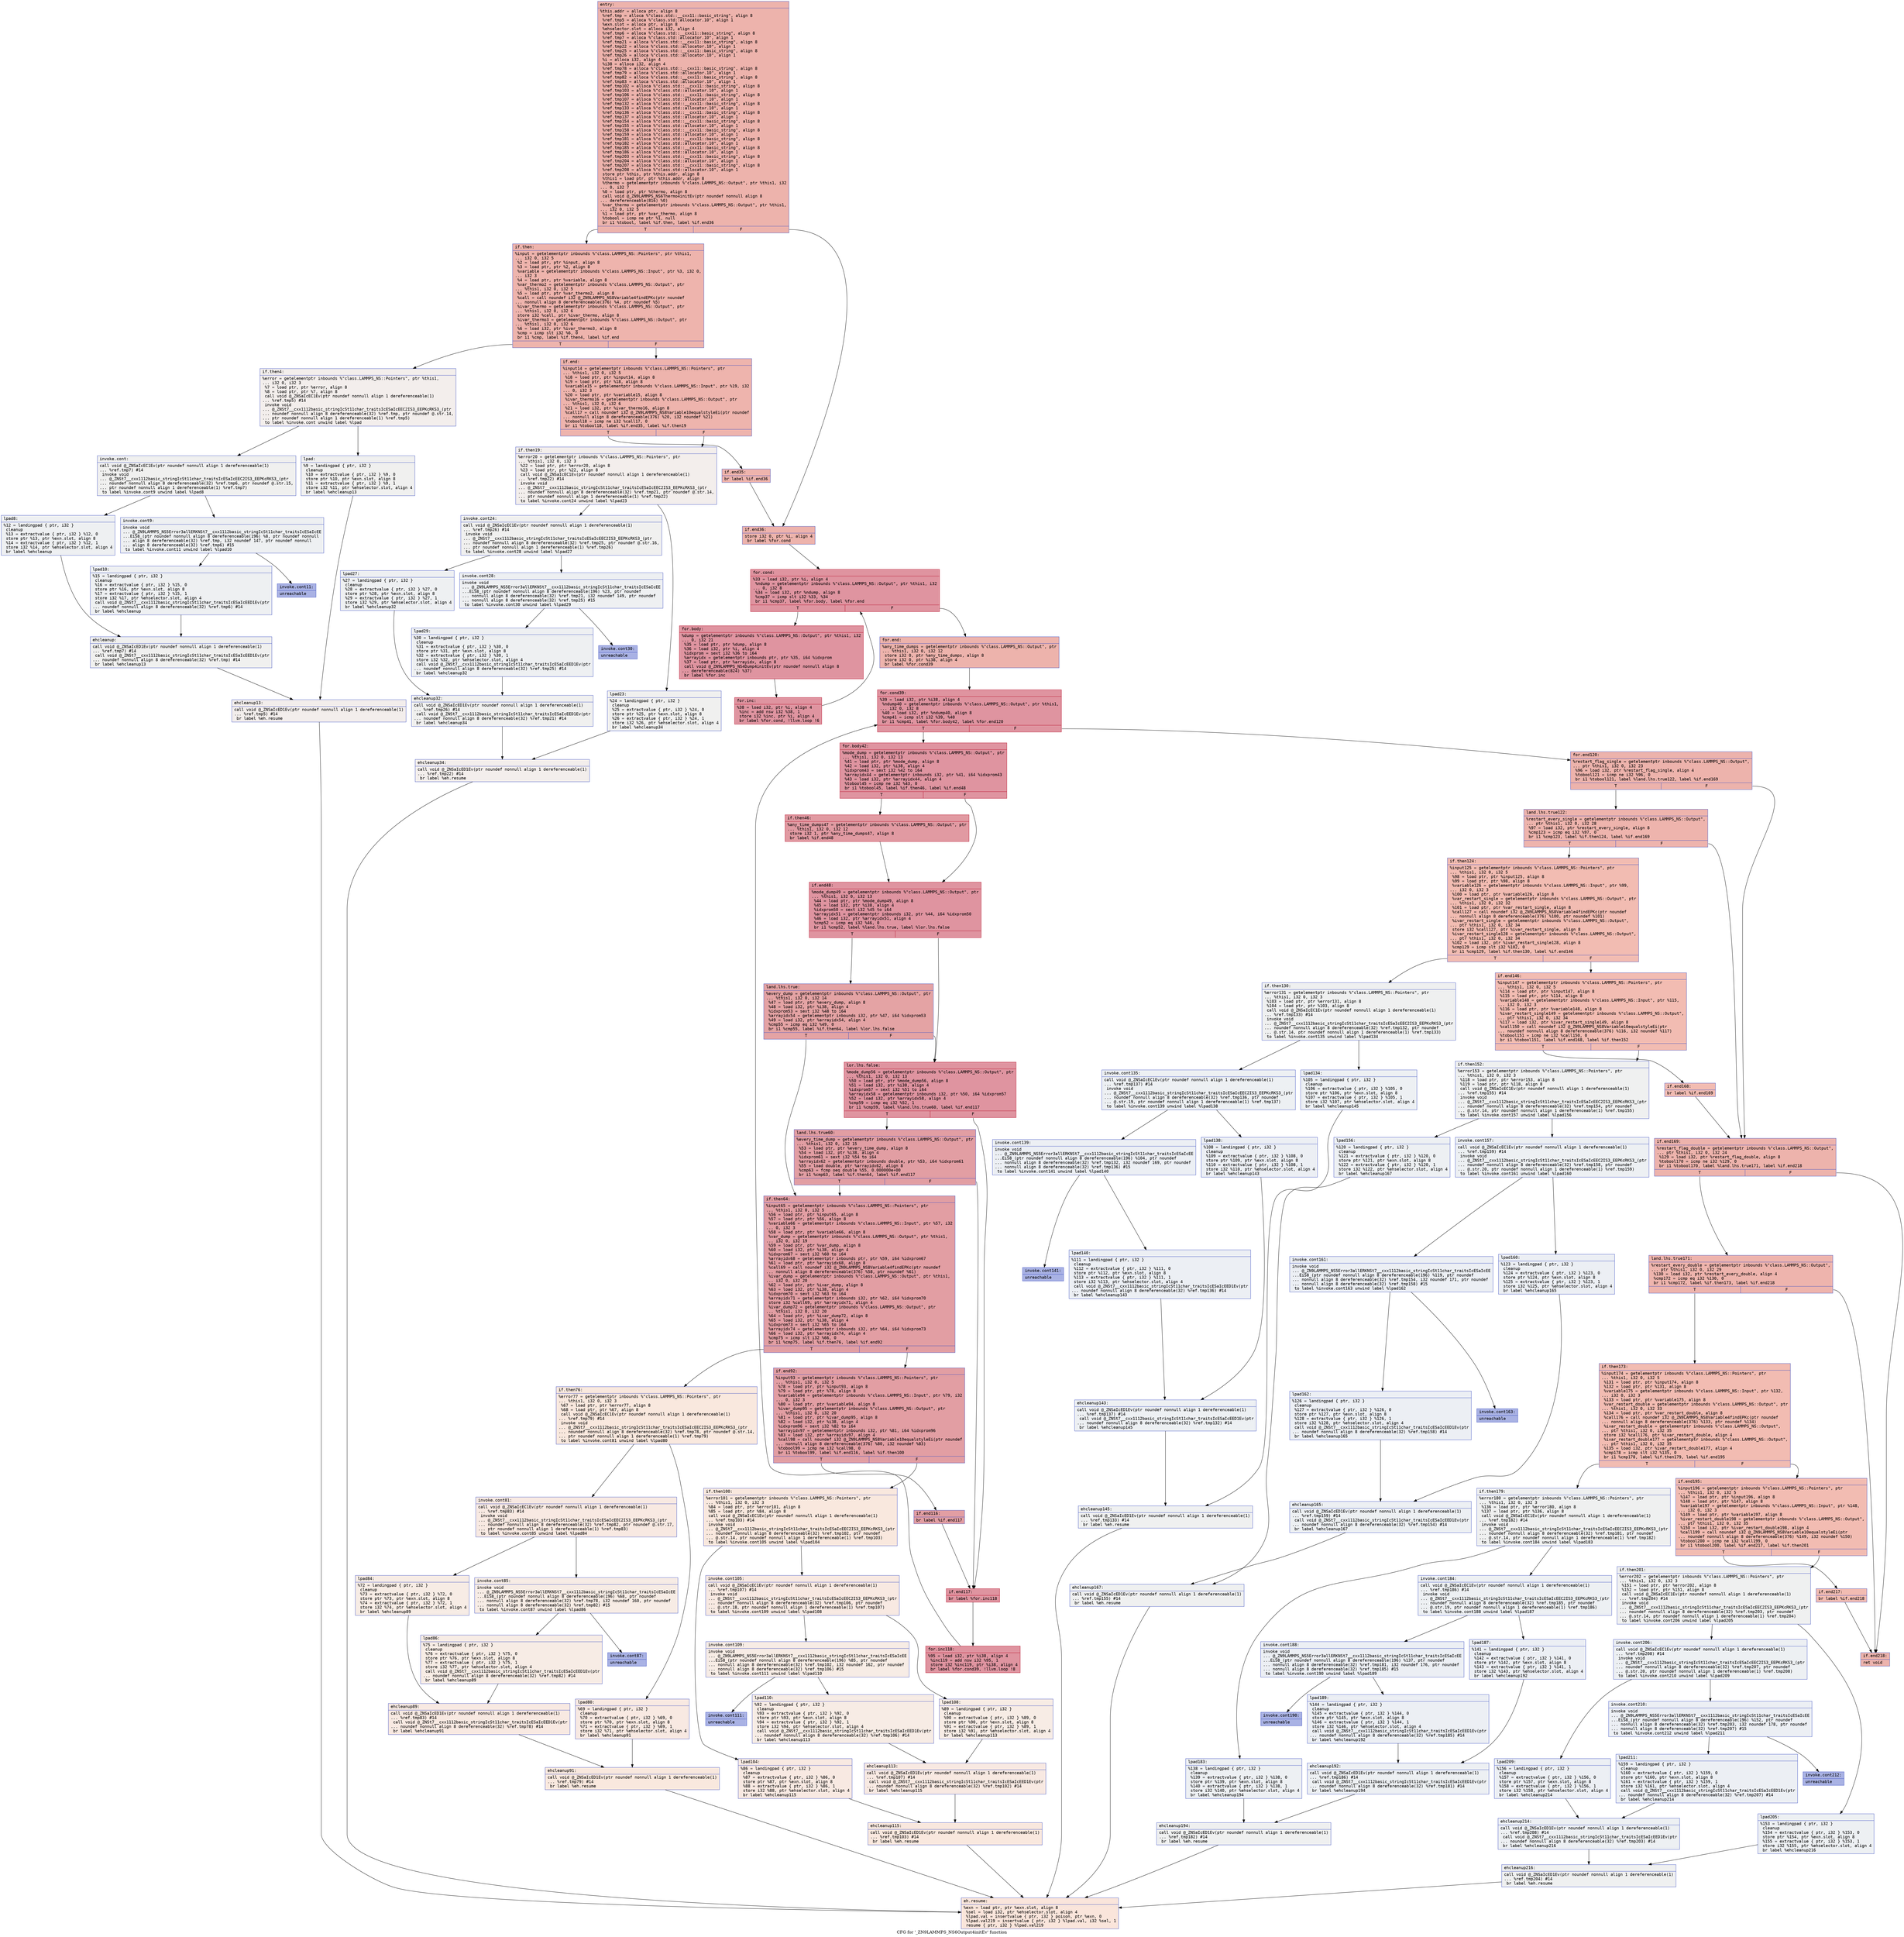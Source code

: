 digraph "CFG for '_ZN9LAMMPS_NS6Output4initEv' function" {
	label="CFG for '_ZN9LAMMPS_NS6Output4initEv' function";

	Node0x559d9a1a0ba0 [shape=record,color="#3d50c3ff", style=filled, fillcolor="#d6524470" fontname="Courier",label="{entry:\l|  %this.addr = alloca ptr, align 8\l  %ref.tmp = alloca %\"class.std::__cxx11::basic_string\", align 8\l  %ref.tmp5 = alloca %\"class.std::allocator.10\", align 1\l  %exn.slot = alloca ptr, align 8\l  %ehselector.slot = alloca i32, align 4\l  %ref.tmp6 = alloca %\"class.std::__cxx11::basic_string\", align 8\l  %ref.tmp7 = alloca %\"class.std::allocator.10\", align 1\l  %ref.tmp21 = alloca %\"class.std::__cxx11::basic_string\", align 8\l  %ref.tmp22 = alloca %\"class.std::allocator.10\", align 1\l  %ref.tmp25 = alloca %\"class.std::__cxx11::basic_string\", align 8\l  %ref.tmp26 = alloca %\"class.std::allocator.10\", align 1\l  %i = alloca i32, align 4\l  %i38 = alloca i32, align 4\l  %ref.tmp78 = alloca %\"class.std::__cxx11::basic_string\", align 8\l  %ref.tmp79 = alloca %\"class.std::allocator.10\", align 1\l  %ref.tmp82 = alloca %\"class.std::__cxx11::basic_string\", align 8\l  %ref.tmp83 = alloca %\"class.std::allocator.10\", align 1\l  %ref.tmp102 = alloca %\"class.std::__cxx11::basic_string\", align 8\l  %ref.tmp103 = alloca %\"class.std::allocator.10\", align 1\l  %ref.tmp106 = alloca %\"class.std::__cxx11::basic_string\", align 8\l  %ref.tmp107 = alloca %\"class.std::allocator.10\", align 1\l  %ref.tmp132 = alloca %\"class.std::__cxx11::basic_string\", align 8\l  %ref.tmp133 = alloca %\"class.std::allocator.10\", align 1\l  %ref.tmp136 = alloca %\"class.std::__cxx11::basic_string\", align 8\l  %ref.tmp137 = alloca %\"class.std::allocator.10\", align 1\l  %ref.tmp154 = alloca %\"class.std::__cxx11::basic_string\", align 8\l  %ref.tmp155 = alloca %\"class.std::allocator.10\", align 1\l  %ref.tmp158 = alloca %\"class.std::__cxx11::basic_string\", align 8\l  %ref.tmp159 = alloca %\"class.std::allocator.10\", align 1\l  %ref.tmp181 = alloca %\"class.std::__cxx11::basic_string\", align 8\l  %ref.tmp182 = alloca %\"class.std::allocator.10\", align 1\l  %ref.tmp185 = alloca %\"class.std::__cxx11::basic_string\", align 8\l  %ref.tmp186 = alloca %\"class.std::allocator.10\", align 1\l  %ref.tmp203 = alloca %\"class.std::__cxx11::basic_string\", align 8\l  %ref.tmp204 = alloca %\"class.std::allocator.10\", align 1\l  %ref.tmp207 = alloca %\"class.std::__cxx11::basic_string\", align 8\l  %ref.tmp208 = alloca %\"class.std::allocator.10\", align 1\l  store ptr %this, ptr %this.addr, align 8\l  %this1 = load ptr, ptr %this.addr, align 8\l  %thermo = getelementptr inbounds %\"class.LAMMPS_NS::Output\", ptr %this1, i32\l... 0, i32 7\l  %0 = load ptr, ptr %thermo, align 8\l  call void @_ZN9LAMMPS_NS6Thermo4initEv(ptr noundef nonnull align 8\l... dereferenceable(816) %0)\l  %var_thermo = getelementptr inbounds %\"class.LAMMPS_NS::Output\", ptr %this1,\l... i32 0, i32 5\l  %1 = load ptr, ptr %var_thermo, align 8\l  %tobool = icmp ne ptr %1, null\l  br i1 %tobool, label %if.then, label %if.end36\l|{<s0>T|<s1>F}}"];
	Node0x559d9a1a0ba0:s0 -> Node0x559d9a17d9d0[tooltip="entry -> if.then\nProbability 62.50%" ];
	Node0x559d9a1a0ba0:s1 -> Node0x559d9a17da40[tooltip="entry -> if.end36\nProbability 37.50%" ];
	Node0x559d9a17d9d0 [shape=record,color="#3d50c3ff", style=filled, fillcolor="#d8564670" fontname="Courier",label="{if.then:\l|  %input = getelementptr inbounds %\"class.LAMMPS_NS::Pointers\", ptr %this1,\l... i32 0, i32 5\l  %2 = load ptr, ptr %input, align 8\l  %3 = load ptr, ptr %2, align 8\l  %variable = getelementptr inbounds %\"class.LAMMPS_NS::Input\", ptr %3, i32 0,\l... i32 3\l  %4 = load ptr, ptr %variable, align 8\l  %var_thermo2 = getelementptr inbounds %\"class.LAMMPS_NS::Output\", ptr\l... %this1, i32 0, i32 5\l  %5 = load ptr, ptr %var_thermo2, align 8\l  %call = call noundef i32 @_ZN9LAMMPS_NS8Variable4findEPKc(ptr noundef\l... nonnull align 8 dereferenceable(376) %4, ptr noundef %5)\l  %ivar_thermo = getelementptr inbounds %\"class.LAMMPS_NS::Output\", ptr\l... %this1, i32 0, i32 6\l  store i32 %call, ptr %ivar_thermo, align 8\l  %ivar_thermo3 = getelementptr inbounds %\"class.LAMMPS_NS::Output\", ptr\l... %this1, i32 0, i32 6\l  %6 = load i32, ptr %ivar_thermo3, align 8\l  %cmp = icmp slt i32 %6, 0\l  br i1 %cmp, label %if.then4, label %if.end\l|{<s0>T|<s1>F}}"];
	Node0x559d9a17d9d0:s0 -> Node0x559d9a1a1ef0[tooltip="if.then -> if.then4\nProbability 0.00%" ];
	Node0x559d9a17d9d0:s1 -> Node0x559d9a17e950[tooltip="if.then -> if.end\nProbability 100.00%" ];
	Node0x559d9a1a1ef0 [shape=record,color="#3d50c3ff", style=filled, fillcolor="#e3d9d370" fontname="Courier",label="{if.then4:\l|  %error = getelementptr inbounds %\"class.LAMMPS_NS::Pointers\", ptr %this1,\l... i32 0, i32 3\l  %7 = load ptr, ptr %error, align 8\l  %8 = load ptr, ptr %7, align 8\l  call void @_ZNSaIcEC1Ev(ptr noundef nonnull align 1 dereferenceable(1)\l... %ref.tmp5) #14\l  invoke void\l... @_ZNSt7__cxx1112basic_stringIcSt11char_traitsIcESaIcEEC2IS3_EEPKcRKS3_(ptr\l... noundef nonnull align 8 dereferenceable(32) %ref.tmp, ptr noundef @.str.14,\l... ptr noundef nonnull align 1 dereferenceable(1) %ref.tmp5)\l          to label %invoke.cont unwind label %lpad\l}"];
	Node0x559d9a1a1ef0 -> Node0x559d9a17ee30[tooltip="if.then4 -> invoke.cont\nProbability 50.00%" ];
	Node0x559d9a1a1ef0 -> Node0x559d9a17eeb0[tooltip="if.then4 -> lpad\nProbability 50.00%" ];
	Node0x559d9a17ee30 [shape=record,color="#3d50c3ff", style=filled, fillcolor="#dedcdb70" fontname="Courier",label="{invoke.cont:\l|  call void @_ZNSaIcEC1Ev(ptr noundef nonnull align 1 dereferenceable(1)\l... %ref.tmp7) #14\l  invoke void\l... @_ZNSt7__cxx1112basic_stringIcSt11char_traitsIcESaIcEEC2IS3_EEPKcRKS3_(ptr\l... noundef nonnull align 8 dereferenceable(32) %ref.tmp6, ptr noundef @.str.15,\l... ptr noundef nonnull align 1 dereferenceable(1) %ref.tmp7)\l          to label %invoke.cont9 unwind label %lpad8\l}"];
	Node0x559d9a17ee30 -> Node0x559d9a17f230[tooltip="invoke.cont -> invoke.cont9\nProbability 50.00%" ];
	Node0x559d9a17ee30 -> Node0x559d9a17f280[tooltip="invoke.cont -> lpad8\nProbability 50.00%" ];
	Node0x559d9a17f230 [shape=record,color="#3d50c3ff", style=filled, fillcolor="#d9dce170" fontname="Courier",label="{invoke.cont9:\l|  invoke void\l... @_ZN9LAMMPS_NS5Error3allERKNSt7__cxx1112basic_stringIcSt11char_traitsIcESaIcEE\l...EiS8_(ptr noundef nonnull align 8 dereferenceable(196) %8, ptr noundef nonnull\l... align 8 dereferenceable(32) %ref.tmp, i32 noundef 147, ptr noundef nonnull\l... align 8 dereferenceable(32) %ref.tmp6) #15\l          to label %invoke.cont11 unwind label %lpad10\l}"];
	Node0x559d9a17f230 -> Node0x559d9a17f1e0[tooltip="invoke.cont9 -> invoke.cont11\nProbability 0.00%" ];
	Node0x559d9a17f230 -> Node0x559d9a17f600[tooltip="invoke.cont9 -> lpad10\nProbability 100.00%" ];
	Node0x559d9a17f1e0 [shape=record,color="#3d50c3ff", style=filled, fillcolor="#3d50c370" fontname="Courier",label="{invoke.cont11:\l|  unreachable\l}"];
	Node0x559d9a17eeb0 [shape=record,color="#3d50c3ff", style=filled, fillcolor="#dedcdb70" fontname="Courier",label="{lpad:\l|  %9 = landingpad \{ ptr, i32 \}\l          cleanup\l  %10 = extractvalue \{ ptr, i32 \} %9, 0\l  store ptr %10, ptr %exn.slot, align 8\l  %11 = extractvalue \{ ptr, i32 \} %9, 1\l  store i32 %11, ptr %ehselector.slot, align 4\l  br label %ehcleanup13\l}"];
	Node0x559d9a17eeb0 -> Node0x559d9a17fca0[tooltip="lpad -> ehcleanup13\nProbability 100.00%" ];
	Node0x559d9a17f280 [shape=record,color="#3d50c3ff", style=filled, fillcolor="#d9dce170" fontname="Courier",label="{lpad8:\l|  %12 = landingpad \{ ptr, i32 \}\l          cleanup\l  %13 = extractvalue \{ ptr, i32 \} %12, 0\l  store ptr %13, ptr %exn.slot, align 8\l  %14 = extractvalue \{ ptr, i32 \} %12, 1\l  store i32 %14, ptr %ehselector.slot, align 4\l  br label %ehcleanup\l}"];
	Node0x559d9a17f280 -> Node0x559d9a17fff0[tooltip="lpad8 -> ehcleanup\nProbability 100.00%" ];
	Node0x559d9a17f600 [shape=record,color="#3d50c3ff", style=filled, fillcolor="#d9dce170" fontname="Courier",label="{lpad10:\l|  %15 = landingpad \{ ptr, i32 \}\l          cleanup\l  %16 = extractvalue \{ ptr, i32 \} %15, 0\l  store ptr %16, ptr %exn.slot, align 8\l  %17 = extractvalue \{ ptr, i32 \} %15, 1\l  store i32 %17, ptr %ehselector.slot, align 4\l  call void @_ZNSt7__cxx1112basic_stringIcSt11char_traitsIcESaIcEED1Ev(ptr\l... noundef nonnull align 8 dereferenceable(32) %ref.tmp6) #14\l  br label %ehcleanup\l}"];
	Node0x559d9a17f600 -> Node0x559d9a17fff0[tooltip="lpad10 -> ehcleanup\nProbability 100.00%" ];
	Node0x559d9a17fff0 [shape=record,color="#3d50c3ff", style=filled, fillcolor="#dedcdb70" fontname="Courier",label="{ehcleanup:\l|  call void @_ZNSaIcED1Ev(ptr noundef nonnull align 1 dereferenceable(1)\l... %ref.tmp7) #14\l  call void @_ZNSt7__cxx1112basic_stringIcSt11char_traitsIcESaIcEED1Ev(ptr\l... noundef nonnull align 8 dereferenceable(32) %ref.tmp) #14\l  br label %ehcleanup13\l}"];
	Node0x559d9a17fff0 -> Node0x559d9a17fca0[tooltip="ehcleanup -> ehcleanup13\nProbability 100.00%" ];
	Node0x559d9a17fca0 [shape=record,color="#3d50c3ff", style=filled, fillcolor="#e3d9d370" fontname="Courier",label="{ehcleanup13:\l|  call void @_ZNSaIcED1Ev(ptr noundef nonnull align 1 dereferenceable(1)\l... %ref.tmp5) #14\l  br label %eh.resume\l}"];
	Node0x559d9a17fca0 -> Node0x559d9a1808a0[tooltip="ehcleanup13 -> eh.resume\nProbability 100.00%" ];
	Node0x559d9a17e950 [shape=record,color="#3d50c3ff", style=filled, fillcolor="#d8564670" fontname="Courier",label="{if.end:\l|  %input14 = getelementptr inbounds %\"class.LAMMPS_NS::Pointers\", ptr\l... %this1, i32 0, i32 5\l  %18 = load ptr, ptr %input14, align 8\l  %19 = load ptr, ptr %18, align 8\l  %variable15 = getelementptr inbounds %\"class.LAMMPS_NS::Input\", ptr %19, i32\l... 0, i32 3\l  %20 = load ptr, ptr %variable15, align 8\l  %ivar_thermo16 = getelementptr inbounds %\"class.LAMMPS_NS::Output\", ptr\l... %this1, i32 0, i32 6\l  %21 = load i32, ptr %ivar_thermo16, align 8\l  %call17 = call noundef i32 @_ZN9LAMMPS_NS8Variable10equalstyleEi(ptr noundef\l... nonnull align 8 dereferenceable(376) %20, i32 noundef %21)\l  %tobool18 = icmp ne i32 %call17, 0\l  br i1 %tobool18, label %if.end35, label %if.then19\l|{<s0>T|<s1>F}}"];
	Node0x559d9a17e950:s0 -> Node0x559d9a1810c0[tooltip="if.end -> if.end35\nProbability 100.00%" ];
	Node0x559d9a17e950:s1 -> Node0x559d9a181140[tooltip="if.end -> if.then19\nProbability 0.00%" ];
	Node0x559d9a181140 [shape=record,color="#3d50c3ff", style=filled, fillcolor="#e3d9d370" fontname="Courier",label="{if.then19:\l|  %error20 = getelementptr inbounds %\"class.LAMMPS_NS::Pointers\", ptr\l... %this1, i32 0, i32 3\l  %22 = load ptr, ptr %error20, align 8\l  %23 = load ptr, ptr %22, align 8\l  call void @_ZNSaIcEC1Ev(ptr noundef nonnull align 1 dereferenceable(1)\l... %ref.tmp22) #14\l  invoke void\l... @_ZNSt7__cxx1112basic_stringIcSt11char_traitsIcESaIcEEC2IS3_EEPKcRKS3_(ptr\l... noundef nonnull align 8 dereferenceable(32) %ref.tmp21, ptr noundef @.str.14,\l... ptr noundef nonnull align 1 dereferenceable(1) %ref.tmp22)\l          to label %invoke.cont24 unwind label %lpad23\l}"];
	Node0x559d9a181140 -> Node0x559d9a1aa9d0[tooltip="if.then19 -> invoke.cont24\nProbability 50.00%" ];
	Node0x559d9a181140 -> Node0x559d9a1aaa50[tooltip="if.then19 -> lpad23\nProbability 50.00%" ];
	Node0x559d9a1aa9d0 [shape=record,color="#3d50c3ff", style=filled, fillcolor="#dedcdb70" fontname="Courier",label="{invoke.cont24:\l|  call void @_ZNSaIcEC1Ev(ptr noundef nonnull align 1 dereferenceable(1)\l... %ref.tmp26) #14\l  invoke void\l... @_ZNSt7__cxx1112basic_stringIcSt11char_traitsIcESaIcEEC2IS3_EEPKcRKS3_(ptr\l... noundef nonnull align 8 dereferenceable(32) %ref.tmp25, ptr noundef @.str.16,\l... ptr noundef nonnull align 1 dereferenceable(1) %ref.tmp26)\l          to label %invoke.cont28 unwind label %lpad27\l}"];
	Node0x559d9a1aa9d0 -> Node0x559d9a1aadd0[tooltip="invoke.cont24 -> invoke.cont28\nProbability 50.00%" ];
	Node0x559d9a1aa9d0 -> Node0x559d9a1aae20[tooltip="invoke.cont24 -> lpad27\nProbability 50.00%" ];
	Node0x559d9a1aadd0 [shape=record,color="#3d50c3ff", style=filled, fillcolor="#d9dce170" fontname="Courier",label="{invoke.cont28:\l|  invoke void\l... @_ZN9LAMMPS_NS5Error3allERKNSt7__cxx1112basic_stringIcSt11char_traitsIcESaIcEE\l...EiS8_(ptr noundef nonnull align 8 dereferenceable(196) %23, ptr noundef\l... nonnull align 8 dereferenceable(32) %ref.tmp21, i32 noundef 149, ptr noundef\l... nonnull align 8 dereferenceable(32) %ref.tmp25) #15\l          to label %invoke.cont30 unwind label %lpad29\l}"];
	Node0x559d9a1aadd0 -> Node0x559d9a1aad80[tooltip="invoke.cont28 -> invoke.cont30\nProbability 0.00%" ];
	Node0x559d9a1aadd0 -> Node0x559d9a1ab140[tooltip="invoke.cont28 -> lpad29\nProbability 100.00%" ];
	Node0x559d9a1aad80 [shape=record,color="#3d50c3ff", style=filled, fillcolor="#3d50c370" fontname="Courier",label="{invoke.cont30:\l|  unreachable\l}"];
	Node0x559d9a1aaa50 [shape=record,color="#3d50c3ff", style=filled, fillcolor="#dedcdb70" fontname="Courier",label="{lpad23:\l|  %24 = landingpad \{ ptr, i32 \}\l          cleanup\l  %25 = extractvalue \{ ptr, i32 \} %24, 0\l  store ptr %25, ptr %exn.slot, align 8\l  %26 = extractvalue \{ ptr, i32 \} %24, 1\l  store i32 %26, ptr %ehselector.slot, align 4\l  br label %ehcleanup34\l}"];
	Node0x559d9a1aaa50 -> Node0x559d9a1ab700[tooltip="lpad23 -> ehcleanup34\nProbability 100.00%" ];
	Node0x559d9a1aae20 [shape=record,color="#3d50c3ff", style=filled, fillcolor="#d9dce170" fontname="Courier",label="{lpad27:\l|  %27 = landingpad \{ ptr, i32 \}\l          cleanup\l  %28 = extractvalue \{ ptr, i32 \} %27, 0\l  store ptr %28, ptr %exn.slot, align 8\l  %29 = extractvalue \{ ptr, i32 \} %27, 1\l  store i32 %29, ptr %ehselector.slot, align 4\l  br label %ehcleanup32\l}"];
	Node0x559d9a1aae20 -> Node0x559d9a1aba50[tooltip="lpad27 -> ehcleanup32\nProbability 100.00%" ];
	Node0x559d9a1ab140 [shape=record,color="#3d50c3ff", style=filled, fillcolor="#d9dce170" fontname="Courier",label="{lpad29:\l|  %30 = landingpad \{ ptr, i32 \}\l          cleanup\l  %31 = extractvalue \{ ptr, i32 \} %30, 0\l  store ptr %31, ptr %exn.slot, align 8\l  %32 = extractvalue \{ ptr, i32 \} %30, 1\l  store i32 %32, ptr %ehselector.slot, align 4\l  call void @_ZNSt7__cxx1112basic_stringIcSt11char_traitsIcESaIcEED1Ev(ptr\l... noundef nonnull align 8 dereferenceable(32) %ref.tmp25) #14\l  br label %ehcleanup32\l}"];
	Node0x559d9a1ab140 -> Node0x559d9a1aba50[tooltip="lpad29 -> ehcleanup32\nProbability 100.00%" ];
	Node0x559d9a1aba50 [shape=record,color="#3d50c3ff", style=filled, fillcolor="#dedcdb70" fontname="Courier",label="{ehcleanup32:\l|  call void @_ZNSaIcED1Ev(ptr noundef nonnull align 1 dereferenceable(1)\l... %ref.tmp26) #14\l  call void @_ZNSt7__cxx1112basic_stringIcSt11char_traitsIcESaIcEED1Ev(ptr\l... noundef nonnull align 8 dereferenceable(32) %ref.tmp21) #14\l  br label %ehcleanup34\l}"];
	Node0x559d9a1aba50 -> Node0x559d9a1ab700[tooltip="ehcleanup32 -> ehcleanup34\nProbability 100.00%" ];
	Node0x559d9a1ab700 [shape=record,color="#3d50c3ff", style=filled, fillcolor="#e3d9d370" fontname="Courier",label="{ehcleanup34:\l|  call void @_ZNSaIcED1Ev(ptr noundef nonnull align 1 dereferenceable(1)\l... %ref.tmp22) #14\l  br label %eh.resume\l}"];
	Node0x559d9a1ab700 -> Node0x559d9a1808a0[tooltip="ehcleanup34 -> eh.resume\nProbability 100.00%" ];
	Node0x559d9a1810c0 [shape=record,color="#3d50c3ff", style=filled, fillcolor="#d8564670" fontname="Courier",label="{if.end35:\l|  br label %if.end36\l}"];
	Node0x559d9a1810c0 -> Node0x559d9a17da40[tooltip="if.end35 -> if.end36\nProbability 100.00%" ];
	Node0x559d9a17da40 [shape=record,color="#3d50c3ff", style=filled, fillcolor="#d6524470" fontname="Courier",label="{if.end36:\l|  store i32 0, ptr %i, align 4\l  br label %for.cond\l}"];
	Node0x559d9a17da40 -> Node0x559d9a1ac480[tooltip="if.end36 -> for.cond\nProbability 100.00%" ];
	Node0x559d9a1ac480 [shape=record,color="#b70d28ff", style=filled, fillcolor="#b70d2870" fontname="Courier",label="{for.cond:\l|  %33 = load i32, ptr %i, align 4\l  %ndump = getelementptr inbounds %\"class.LAMMPS_NS::Output\", ptr %this1, i32\l... 0, i32 8\l  %34 = load i32, ptr %ndump, align 8\l  %cmp37 = icmp slt i32 %33, %34\l  br i1 %cmp37, label %for.body, label %for.end\l|{<s0>T|<s1>F}}"];
	Node0x559d9a1ac480:s0 -> Node0x559d9a1ac7b0[tooltip="for.cond -> for.body\nProbability 96.88%" ];
	Node0x559d9a1ac480:s1 -> Node0x559d9a1ac830[tooltip="for.cond -> for.end\nProbability 3.12%" ];
	Node0x559d9a1ac7b0 [shape=record,color="#b70d28ff", style=filled, fillcolor="#b70d2870" fontname="Courier",label="{for.body:\l|  %dump = getelementptr inbounds %\"class.LAMMPS_NS::Output\", ptr %this1, i32\l... 0, i32 21\l  %35 = load ptr, ptr %dump, align 8\l  %36 = load i32, ptr %i, align 4\l  %idxprom = sext i32 %36 to i64\l  %arrayidx = getelementptr inbounds ptr, ptr %35, i64 %idxprom\l  %37 = load ptr, ptr %arrayidx, align 8\l  call void @_ZN9LAMMPS_NS4Dump4initEv(ptr noundef nonnull align 8\l... dereferenceable(824) %37)\l  br label %for.inc\l}"];
	Node0x559d9a1ac7b0 -> Node0x559d9a1acf00[tooltip="for.body -> for.inc\nProbability 100.00%" ];
	Node0x559d9a1acf00 [shape=record,color="#b70d28ff", style=filled, fillcolor="#b70d2870" fontname="Courier",label="{for.inc:\l|  %38 = load i32, ptr %i, align 4\l  %inc = add nsw i32 %38, 1\l  store i32 %inc, ptr %i, align 4\l  br label %for.cond, !llvm.loop !6\l}"];
	Node0x559d9a1acf00 -> Node0x559d9a1ac480[tooltip="for.inc -> for.cond\nProbability 100.00%" ];
	Node0x559d9a1ac830 [shape=record,color="#3d50c3ff", style=filled, fillcolor="#d6524470" fontname="Courier",label="{for.end:\l|  %any_time_dumps = getelementptr inbounds %\"class.LAMMPS_NS::Output\", ptr\l... %this1, i32 0, i32 12\l  store i32 0, ptr %any_time_dumps, align 8\l  store i32 0, ptr %i38, align 4\l  br label %for.cond39\l}"];
	Node0x559d9a1ac830 -> Node0x559d9a1ad550[tooltip="for.end -> for.cond39\nProbability 100.00%" ];
	Node0x559d9a1ad550 [shape=record,color="#b70d28ff", style=filled, fillcolor="#b70d2870" fontname="Courier",label="{for.cond39:\l|  %39 = load i32, ptr %i38, align 4\l  %ndump40 = getelementptr inbounds %\"class.LAMMPS_NS::Output\", ptr %this1,\l... i32 0, i32 8\l  %40 = load i32, ptr %ndump40, align 8\l  %cmp41 = icmp slt i32 %39, %40\l  br i1 %cmp41, label %for.body42, label %for.end120\l|{<s0>T|<s1>F}}"];
	Node0x559d9a1ad550:s0 -> Node0x559d9a1ad8d0[tooltip="for.cond39 -> for.body42\nProbability 96.88%" ];
	Node0x559d9a1ad550:s1 -> Node0x559d9a1ad950[tooltip="for.cond39 -> for.end120\nProbability 3.12%" ];
	Node0x559d9a1ad8d0 [shape=record,color="#b70d28ff", style=filled, fillcolor="#b70d2870" fontname="Courier",label="{for.body42:\l|  %mode_dump = getelementptr inbounds %\"class.LAMMPS_NS::Output\", ptr\l... %this1, i32 0, i32 13\l  %41 = load ptr, ptr %mode_dump, align 8\l  %42 = load i32, ptr %i38, align 4\l  %idxprom43 = sext i32 %42 to i64\l  %arrayidx44 = getelementptr inbounds i32, ptr %41, i64 %idxprom43\l  %43 = load i32, ptr %arrayidx44, align 4\l  %tobool45 = icmp ne i32 %43, 0\l  br i1 %tobool45, label %if.then46, label %if.end48\l|{<s0>T|<s1>F}}"];
	Node0x559d9a1ad8d0:s0 -> Node0x559d9a17e5c0[tooltip="for.body42 -> if.then46\nProbability 62.50%" ];
	Node0x559d9a1ad8d0:s1 -> Node0x559d9a17e640[tooltip="for.body42 -> if.end48\nProbability 37.50%" ];
	Node0x559d9a17e5c0 [shape=record,color="#b70d28ff", style=filled, fillcolor="#bb1b2c70" fontname="Courier",label="{if.then46:\l|  %any_time_dumps47 = getelementptr inbounds %\"class.LAMMPS_NS::Output\", ptr\l... %this1, i32 0, i32 12\l  store i32 1, ptr %any_time_dumps47, align 8\l  br label %if.end48\l}"];
	Node0x559d9a17e5c0 -> Node0x559d9a17e640[tooltip="if.then46 -> if.end48\nProbability 100.00%" ];
	Node0x559d9a17e640 [shape=record,color="#b70d28ff", style=filled, fillcolor="#b70d2870" fontname="Courier",label="{if.end48:\l|  %mode_dump49 = getelementptr inbounds %\"class.LAMMPS_NS::Output\", ptr\l... %this1, i32 0, i32 13\l  %44 = load ptr, ptr %mode_dump49, align 8\l  %45 = load i32, ptr %i38, align 4\l  %idxprom50 = sext i32 %45 to i64\l  %arrayidx51 = getelementptr inbounds i32, ptr %44, i64 %idxprom50\l  %46 = load i32, ptr %arrayidx51, align 4\l  %cmp52 = icmp eq i32 %46, 0\l  br i1 %cmp52, label %land.lhs.true, label %lor.lhs.false\l|{<s0>T|<s1>F}}"];
	Node0x559d9a17e640:s0 -> Node0x559d9a1aed60[tooltip="if.end48 -> land.lhs.true\nProbability 37.50%" ];
	Node0x559d9a17e640:s1 -> Node0x559d9a1aede0[tooltip="if.end48 -> lor.lhs.false\nProbability 62.50%" ];
	Node0x559d9a1aed60 [shape=record,color="#3d50c3ff", style=filled, fillcolor="#c32e3170" fontname="Courier",label="{land.lhs.true:\l|  %every_dump = getelementptr inbounds %\"class.LAMMPS_NS::Output\", ptr\l... %this1, i32 0, i32 14\l  %47 = load ptr, ptr %every_dump, align 8\l  %48 = load i32, ptr %i38, align 4\l  %idxprom53 = sext i32 %48 to i64\l  %arrayidx54 = getelementptr inbounds i32, ptr %47, i64 %idxprom53\l  %49 = load i32, ptr %arrayidx54, align 4\l  %cmp55 = icmp eq i32 %49, 0\l  br i1 %cmp55, label %if.then64, label %lor.lhs.false\l|{<s0>T|<s1>F}}"];
	Node0x559d9a1aed60:s0 -> Node0x559d9a1afbb0[tooltip="land.lhs.true -> if.then64\nProbability 37.50%" ];
	Node0x559d9a1aed60:s1 -> Node0x559d9a1aede0[tooltip="land.lhs.true -> lor.lhs.false\nProbability 62.50%" ];
	Node0x559d9a1aede0 [shape=record,color="#b70d28ff", style=filled, fillcolor="#b70d2870" fontname="Courier",label="{lor.lhs.false:\l|  %mode_dump56 = getelementptr inbounds %\"class.LAMMPS_NS::Output\", ptr\l... %this1, i32 0, i32 13\l  %50 = load ptr, ptr %mode_dump56, align 8\l  %51 = load i32, ptr %i38, align 4\l  %idxprom57 = sext i32 %51 to i64\l  %arrayidx58 = getelementptr inbounds i32, ptr %50, i64 %idxprom57\l  %52 = load i32, ptr %arrayidx58, align 4\l  %cmp59 = icmp eq i32 %52, 1\l  br i1 %cmp59, label %land.lhs.true60, label %if.end117\l|{<s0>T|<s1>F}}"];
	Node0x559d9a1aede0:s0 -> Node0x559d9a1b0170[tooltip="lor.lhs.false -> land.lhs.true60\nProbability 50.00%" ];
	Node0x559d9a1aede0:s1 -> Node0x559d9a1b01f0[tooltip="lor.lhs.false -> if.end117\nProbability 50.00%" ];
	Node0x559d9a1b0170 [shape=record,color="#3d50c3ff", style=filled, fillcolor="#be242e70" fontname="Courier",label="{land.lhs.true60:\l|  %every_time_dump = getelementptr inbounds %\"class.LAMMPS_NS::Output\", ptr\l... %this1, i32 0, i32 15\l  %53 = load ptr, ptr %every_time_dump, align 8\l  %54 = load i32, ptr %i38, align 4\l  %idxprom61 = sext i32 %54 to i64\l  %arrayidx62 = getelementptr inbounds double, ptr %53, i64 %idxprom61\l  %55 = load double, ptr %arrayidx62, align 8\l  %cmp63 = fcmp oeq double %55, 0.000000e+00\l  br i1 %cmp63, label %if.then64, label %if.end117\l|{<s0>T|<s1>F}}"];
	Node0x559d9a1b0170:s0 -> Node0x559d9a1afbb0[tooltip="land.lhs.true60 -> if.then64\nProbability 62.50%" ];
	Node0x559d9a1b0170:s1 -> Node0x559d9a1b01f0[tooltip="land.lhs.true60 -> if.end117\nProbability 37.50%" ];
	Node0x559d9a1afbb0 [shape=record,color="#3d50c3ff", style=filled, fillcolor="#be242e70" fontname="Courier",label="{if.then64:\l|  %input65 = getelementptr inbounds %\"class.LAMMPS_NS::Pointers\", ptr\l... %this1, i32 0, i32 5\l  %56 = load ptr, ptr %input65, align 8\l  %57 = load ptr, ptr %56, align 8\l  %variable66 = getelementptr inbounds %\"class.LAMMPS_NS::Input\", ptr %57, i32\l... 0, i32 3\l  %58 = load ptr, ptr %variable66, align 8\l  %var_dump = getelementptr inbounds %\"class.LAMMPS_NS::Output\", ptr %this1,\l... i32 0, i32 19\l  %59 = load ptr, ptr %var_dump, align 8\l  %60 = load i32, ptr %i38, align 4\l  %idxprom67 = sext i32 %60 to i64\l  %arrayidx68 = getelementptr inbounds ptr, ptr %59, i64 %idxprom67\l  %61 = load ptr, ptr %arrayidx68, align 8\l  %call69 = call noundef i32 @_ZN9LAMMPS_NS8Variable4findEPKc(ptr noundef\l... nonnull align 8 dereferenceable(376) %58, ptr noundef %61)\l  %ivar_dump = getelementptr inbounds %\"class.LAMMPS_NS::Output\", ptr %this1,\l... i32 0, i32 20\l  %62 = load ptr, ptr %ivar_dump, align 8\l  %63 = load i32, ptr %i38, align 4\l  %idxprom70 = sext i32 %63 to i64\l  %arrayidx71 = getelementptr inbounds i32, ptr %62, i64 %idxprom70\l  store i32 %call69, ptr %arrayidx71, align 4\l  %ivar_dump72 = getelementptr inbounds %\"class.LAMMPS_NS::Output\", ptr\l... %this1, i32 0, i32 20\l  %64 = load ptr, ptr %ivar_dump72, align 8\l  %65 = load i32, ptr %i38, align 4\l  %idxprom73 = sext i32 %65 to i64\l  %arrayidx74 = getelementptr inbounds i32, ptr %64, i64 %idxprom73\l  %66 = load i32, ptr %arrayidx74, align 4\l  %cmp75 = icmp slt i32 %66, 0\l  br i1 %cmp75, label %if.then76, label %if.end92\l|{<s0>T|<s1>F}}"];
	Node0x559d9a1afbb0:s0 -> Node0x559d9a1b23a0[tooltip="if.then64 -> if.then76\nProbability 0.00%" ];
	Node0x559d9a1afbb0:s1 -> Node0x559d9a1b2420[tooltip="if.then64 -> if.end92\nProbability 100.00%" ];
	Node0x559d9a1b23a0 [shape=record,color="#3d50c3ff", style=filled, fillcolor="#f2cab570" fontname="Courier",label="{if.then76:\l|  %error77 = getelementptr inbounds %\"class.LAMMPS_NS::Pointers\", ptr\l... %this1, i32 0, i32 3\l  %67 = load ptr, ptr %error77, align 8\l  %68 = load ptr, ptr %67, align 8\l  call void @_ZNSaIcEC1Ev(ptr noundef nonnull align 1 dereferenceable(1)\l... %ref.tmp79) #14\l  invoke void\l... @_ZNSt7__cxx1112basic_stringIcSt11char_traitsIcESaIcEEC2IS3_EEPKcRKS3_(ptr\l... noundef nonnull align 8 dereferenceable(32) %ref.tmp78, ptr noundef @.str.14,\l... ptr noundef nonnull align 1 dereferenceable(1) %ref.tmp79)\l          to label %invoke.cont81 unwind label %lpad80\l}"];
	Node0x559d9a1b23a0 -> Node0x559d9a1b28b0[tooltip="if.then76 -> invoke.cont81\nProbability 50.00%" ];
	Node0x559d9a1b23a0 -> Node0x559d9a1b2930[tooltip="if.then76 -> lpad80\nProbability 50.00%" ];
	Node0x559d9a1b28b0 [shape=record,color="#3d50c3ff", style=filled, fillcolor="#efcebd70" fontname="Courier",label="{invoke.cont81:\l|  call void @_ZNSaIcEC1Ev(ptr noundef nonnull align 1 dereferenceable(1)\l... %ref.tmp83) #14\l  invoke void\l... @_ZNSt7__cxx1112basic_stringIcSt11char_traitsIcESaIcEEC2IS3_EEPKcRKS3_(ptr\l... noundef nonnull align 8 dereferenceable(32) %ref.tmp82, ptr noundef @.str.17,\l... ptr noundef nonnull align 1 dereferenceable(1) %ref.tmp83)\l          to label %invoke.cont85 unwind label %lpad84\l}"];
	Node0x559d9a1b28b0 -> Node0x559d9a1b2cb0[tooltip="invoke.cont81 -> invoke.cont85\nProbability 50.00%" ];
	Node0x559d9a1b28b0 -> Node0x559d9a1b2d00[tooltip="invoke.cont81 -> lpad84\nProbability 50.00%" ];
	Node0x559d9a1b2cb0 [shape=record,color="#3d50c3ff", style=filled, fillcolor="#ecd3c570" fontname="Courier",label="{invoke.cont85:\l|  invoke void\l... @_ZN9LAMMPS_NS5Error3allERKNSt7__cxx1112basic_stringIcSt11char_traitsIcESaIcEE\l...EiS8_(ptr noundef nonnull align 8 dereferenceable(196) %68, ptr noundef\l... nonnull align 8 dereferenceable(32) %ref.tmp78, i32 noundef 160, ptr noundef\l... nonnull align 8 dereferenceable(32) %ref.tmp82) #15\l          to label %invoke.cont87 unwind label %lpad86\l}"];
	Node0x559d9a1b2cb0 -> Node0x559d9a1b2c60[tooltip="invoke.cont85 -> invoke.cont87\nProbability 0.00%" ];
	Node0x559d9a1b2cb0 -> Node0x559d9a1b3020[tooltip="invoke.cont85 -> lpad86\nProbability 100.00%" ];
	Node0x559d9a1b2c60 [shape=record,color="#3d50c3ff", style=filled, fillcolor="#3d50c370" fontname="Courier",label="{invoke.cont87:\l|  unreachable\l}"];
	Node0x559d9a1b2930 [shape=record,color="#3d50c3ff", style=filled, fillcolor="#efcebd70" fontname="Courier",label="{lpad80:\l|  %69 = landingpad \{ ptr, i32 \}\l          cleanup\l  %70 = extractvalue \{ ptr, i32 \} %69, 0\l  store ptr %70, ptr %exn.slot, align 8\l  %71 = extractvalue \{ ptr, i32 \} %69, 1\l  store i32 %71, ptr %ehselector.slot, align 4\l  br label %ehcleanup91\l}"];
	Node0x559d9a1b2930 -> Node0x559d9a1b35e0[tooltip="lpad80 -> ehcleanup91\nProbability 100.00%" ];
	Node0x559d9a1b2d00 [shape=record,color="#3d50c3ff", style=filled, fillcolor="#ecd3c570" fontname="Courier",label="{lpad84:\l|  %72 = landingpad \{ ptr, i32 \}\l          cleanup\l  %73 = extractvalue \{ ptr, i32 \} %72, 0\l  store ptr %73, ptr %exn.slot, align 8\l  %74 = extractvalue \{ ptr, i32 \} %72, 1\l  store i32 %74, ptr %ehselector.slot, align 4\l  br label %ehcleanup89\l}"];
	Node0x559d9a1b2d00 -> Node0x559d9a1b3930[tooltip="lpad84 -> ehcleanup89\nProbability 100.00%" ];
	Node0x559d9a1b3020 [shape=record,color="#3d50c3ff", style=filled, fillcolor="#ecd3c570" fontname="Courier",label="{lpad86:\l|  %75 = landingpad \{ ptr, i32 \}\l          cleanup\l  %76 = extractvalue \{ ptr, i32 \} %75, 0\l  store ptr %76, ptr %exn.slot, align 8\l  %77 = extractvalue \{ ptr, i32 \} %75, 1\l  store i32 %77, ptr %ehselector.slot, align 4\l  call void @_ZNSt7__cxx1112basic_stringIcSt11char_traitsIcESaIcEED1Ev(ptr\l... noundef nonnull align 8 dereferenceable(32) %ref.tmp82) #14\l  br label %ehcleanup89\l}"];
	Node0x559d9a1b3020 -> Node0x559d9a1b3930[tooltip="lpad86 -> ehcleanup89\nProbability 100.00%" ];
	Node0x559d9a1b3930 [shape=record,color="#3d50c3ff", style=filled, fillcolor="#efcebd70" fontname="Courier",label="{ehcleanup89:\l|  call void @_ZNSaIcED1Ev(ptr noundef nonnull align 1 dereferenceable(1)\l... %ref.tmp83) #14\l  call void @_ZNSt7__cxx1112basic_stringIcSt11char_traitsIcESaIcEED1Ev(ptr\l... noundef nonnull align 8 dereferenceable(32) %ref.tmp78) #14\l  br label %ehcleanup91\l}"];
	Node0x559d9a1b3930 -> Node0x559d9a1b35e0[tooltip="ehcleanup89 -> ehcleanup91\nProbability 100.00%" ];
	Node0x559d9a1b35e0 [shape=record,color="#3d50c3ff", style=filled, fillcolor="#f2cab570" fontname="Courier",label="{ehcleanup91:\l|  call void @_ZNSaIcED1Ev(ptr noundef nonnull align 1 dereferenceable(1)\l... %ref.tmp79) #14\l  br label %eh.resume\l}"];
	Node0x559d9a1b35e0 -> Node0x559d9a1808a0[tooltip="ehcleanup91 -> eh.resume\nProbability 100.00%" ];
	Node0x559d9a1b2420 [shape=record,color="#3d50c3ff", style=filled, fillcolor="#be242e70" fontname="Courier",label="{if.end92:\l|  %input93 = getelementptr inbounds %\"class.LAMMPS_NS::Pointers\", ptr\l... %this1, i32 0, i32 5\l  %78 = load ptr, ptr %input93, align 8\l  %79 = load ptr, ptr %78, align 8\l  %variable94 = getelementptr inbounds %\"class.LAMMPS_NS::Input\", ptr %79, i32\l... 0, i32 3\l  %80 = load ptr, ptr %variable94, align 8\l  %ivar_dump95 = getelementptr inbounds %\"class.LAMMPS_NS::Output\", ptr\l... %this1, i32 0, i32 20\l  %81 = load ptr, ptr %ivar_dump95, align 8\l  %82 = load i32, ptr %i38, align 4\l  %idxprom96 = sext i32 %82 to i64\l  %arrayidx97 = getelementptr inbounds i32, ptr %81, i64 %idxprom96\l  %83 = load i32, ptr %arrayidx97, align 4\l  %call98 = call noundef i32 @_ZN9LAMMPS_NS8Variable10equalstyleEi(ptr noundef\l... nonnull align 8 dereferenceable(376) %80, i32 noundef %83)\l  %tobool99 = icmp ne i32 %call98, 0\l  br i1 %tobool99, label %if.end116, label %if.then100\l|{<s0>T|<s1>F}}"];
	Node0x559d9a1b2420:s0 -> Node0x559d9a1b4b70[tooltip="if.end92 -> if.end116\nProbability 100.00%" ];
	Node0x559d9a1b2420:s1 -> Node0x559d9a1b4bc0[tooltip="if.end92 -> if.then100\nProbability 0.00%" ];
	Node0x559d9a1b4bc0 [shape=record,color="#3d50c3ff", style=filled, fillcolor="#f2cab570" fontname="Courier",label="{if.then100:\l|  %error101 = getelementptr inbounds %\"class.LAMMPS_NS::Pointers\", ptr\l... %this1, i32 0, i32 3\l  %84 = load ptr, ptr %error101, align 8\l  %85 = load ptr, ptr %84, align 8\l  call void @_ZNSaIcEC1Ev(ptr noundef nonnull align 1 dereferenceable(1)\l... %ref.tmp103) #14\l  invoke void\l... @_ZNSt7__cxx1112basic_stringIcSt11char_traitsIcESaIcEEC2IS3_EEPKcRKS3_(ptr\l... noundef nonnull align 8 dereferenceable(32) %ref.tmp102, ptr noundef\l... @.str.14, ptr noundef nonnull align 1 dereferenceable(1) %ref.tmp103)\l          to label %invoke.cont105 unwind label %lpad104\l}"];
	Node0x559d9a1b4bc0 -> Node0x559d9a1b5040[tooltip="if.then100 -> invoke.cont105\nProbability 50.00%" ];
	Node0x559d9a1b4bc0 -> Node0x559d9a1b50c0[tooltip="if.then100 -> lpad104\nProbability 50.00%" ];
	Node0x559d9a1b5040 [shape=record,color="#3d50c3ff", style=filled, fillcolor="#efcebd70" fontname="Courier",label="{invoke.cont105:\l|  call void @_ZNSaIcEC1Ev(ptr noundef nonnull align 1 dereferenceable(1)\l... %ref.tmp107) #14\l  invoke void\l... @_ZNSt7__cxx1112basic_stringIcSt11char_traitsIcESaIcEEC2IS3_EEPKcRKS3_(ptr\l... noundef nonnull align 8 dereferenceable(32) %ref.tmp106, ptr noundef\l... @.str.18, ptr noundef nonnull align 1 dereferenceable(1) %ref.tmp107)\l          to label %invoke.cont109 unwind label %lpad108\l}"];
	Node0x559d9a1b5040 -> Node0x559d9a1b53e0[tooltip="invoke.cont105 -> invoke.cont109\nProbability 50.00%" ];
	Node0x559d9a1b5040 -> Node0x559d9a1b5430[tooltip="invoke.cont105 -> lpad108\nProbability 50.00%" ];
	Node0x559d9a1b53e0 [shape=record,color="#3d50c3ff", style=filled, fillcolor="#ecd3c570" fontname="Courier",label="{invoke.cont109:\l|  invoke void\l... @_ZN9LAMMPS_NS5Error3allERKNSt7__cxx1112basic_stringIcSt11char_traitsIcESaIcEE\l...EiS8_(ptr noundef nonnull align 8 dereferenceable(196) %85, ptr noundef\l... nonnull align 8 dereferenceable(32) %ref.tmp102, i32 noundef 162, ptr noundef\l... nonnull align 8 dereferenceable(32) %ref.tmp106) #15\l          to label %invoke.cont111 unwind label %lpad110\l}"];
	Node0x559d9a1b53e0 -> Node0x559d9a1b5390[tooltip="invoke.cont109 -> invoke.cont111\nProbability 0.00%" ];
	Node0x559d9a1b53e0 -> Node0x559d9a1b56f0[tooltip="invoke.cont109 -> lpad110\nProbability 100.00%" ];
	Node0x559d9a1b5390 [shape=record,color="#3d50c3ff", style=filled, fillcolor="#3d50c370" fontname="Courier",label="{invoke.cont111:\l|  unreachable\l}"];
	Node0x559d9a1b50c0 [shape=record,color="#3d50c3ff", style=filled, fillcolor="#efcebd70" fontname="Courier",label="{lpad104:\l|  %86 = landingpad \{ ptr, i32 \}\l          cleanup\l  %87 = extractvalue \{ ptr, i32 \} %86, 0\l  store ptr %87, ptr %exn.slot, align 8\l  %88 = extractvalue \{ ptr, i32 \} %86, 1\l  store i32 %88, ptr %ehselector.slot, align 4\l  br label %ehcleanup115\l}"];
	Node0x559d9a1b50c0 -> Node0x559d9a1b5cb0[tooltip="lpad104 -> ehcleanup115\nProbability 100.00%" ];
	Node0x559d9a1b5430 [shape=record,color="#3d50c3ff", style=filled, fillcolor="#ecd3c570" fontname="Courier",label="{lpad108:\l|  %89 = landingpad \{ ptr, i32 \}\l          cleanup\l  %90 = extractvalue \{ ptr, i32 \} %89, 0\l  store ptr %90, ptr %exn.slot, align 8\l  %91 = extractvalue \{ ptr, i32 \} %89, 1\l  store i32 %91, ptr %ehselector.slot, align 4\l  br label %ehcleanup113\l}"];
	Node0x559d9a1b5430 -> Node0x559d9a1b6000[tooltip="lpad108 -> ehcleanup113\nProbability 100.00%" ];
	Node0x559d9a1b56f0 [shape=record,color="#3d50c3ff", style=filled, fillcolor="#ecd3c570" fontname="Courier",label="{lpad110:\l|  %92 = landingpad \{ ptr, i32 \}\l          cleanup\l  %93 = extractvalue \{ ptr, i32 \} %92, 0\l  store ptr %93, ptr %exn.slot, align 8\l  %94 = extractvalue \{ ptr, i32 \} %92, 1\l  store i32 %94, ptr %ehselector.slot, align 4\l  call void @_ZNSt7__cxx1112basic_stringIcSt11char_traitsIcESaIcEED1Ev(ptr\l... noundef nonnull align 8 dereferenceable(32) %ref.tmp106) #14\l  br label %ehcleanup113\l}"];
	Node0x559d9a1b56f0 -> Node0x559d9a1b6000[tooltip="lpad110 -> ehcleanup113\nProbability 100.00%" ];
	Node0x559d9a1b6000 [shape=record,color="#3d50c3ff", style=filled, fillcolor="#efcebd70" fontname="Courier",label="{ehcleanup113:\l|  call void @_ZNSaIcED1Ev(ptr noundef nonnull align 1 dereferenceable(1)\l... %ref.tmp107) #14\l  call void @_ZNSt7__cxx1112basic_stringIcSt11char_traitsIcESaIcEED1Ev(ptr\l... noundef nonnull align 8 dereferenceable(32) %ref.tmp102) #14\l  br label %ehcleanup115\l}"];
	Node0x559d9a1b6000 -> Node0x559d9a1b5cb0[tooltip="ehcleanup113 -> ehcleanup115\nProbability 100.00%" ];
	Node0x559d9a1b5cb0 [shape=record,color="#3d50c3ff", style=filled, fillcolor="#f2cab570" fontname="Courier",label="{ehcleanup115:\l|  call void @_ZNSaIcED1Ev(ptr noundef nonnull align 1 dereferenceable(1)\l... %ref.tmp103) #14\l  br label %eh.resume\l}"];
	Node0x559d9a1b5cb0 -> Node0x559d9a1808a0[tooltip="ehcleanup115 -> eh.resume\nProbability 100.00%" ];
	Node0x559d9a1b4b70 [shape=record,color="#3d50c3ff", style=filled, fillcolor="#be242e70" fontname="Courier",label="{if.end116:\l|  br label %if.end117\l}"];
	Node0x559d9a1b4b70 -> Node0x559d9a1b01f0[tooltip="if.end116 -> if.end117\nProbability 100.00%" ];
	Node0x559d9a1b01f0 [shape=record,color="#b70d28ff", style=filled, fillcolor="#b70d2870" fontname="Courier",label="{if.end117:\l|  br label %for.inc118\l}"];
	Node0x559d9a1b01f0 -> Node0x559d9a1b6990[tooltip="if.end117 -> for.inc118\nProbability 100.00%" ];
	Node0x559d9a1b6990 [shape=record,color="#b70d28ff", style=filled, fillcolor="#b70d2870" fontname="Courier",label="{for.inc118:\l|  %95 = load i32, ptr %i38, align 4\l  %inc119 = add nsw i32 %95, 1\l  store i32 %inc119, ptr %i38, align 4\l  br label %for.cond39, !llvm.loop !8\l}"];
	Node0x559d9a1b6990 -> Node0x559d9a1ad550[tooltip="for.inc118 -> for.cond39\nProbability 100.00%" ];
	Node0x559d9a1ad950 [shape=record,color="#3d50c3ff", style=filled, fillcolor="#d6524470" fontname="Courier",label="{for.end120:\l|  %restart_flag_single = getelementptr inbounds %\"class.LAMMPS_NS::Output\",\l... ptr %this1, i32 0, i32 23\l  %96 = load i32, ptr %restart_flag_single, align 4\l  %tobool121 = icmp ne i32 %96, 0\l  br i1 %tobool121, label %land.lhs.true122, label %if.end169\l|{<s0>T|<s1>F}}"];
	Node0x559d9a1ad950:s0 -> Node0x559d9a1af600[tooltip="for.end120 -> land.lhs.true122\nProbability 62.50%" ];
	Node0x559d9a1ad950:s1 -> Node0x559d9a1af6a0[tooltip="for.end120 -> if.end169\nProbability 37.50%" ];
	Node0x559d9a1af600 [shape=record,color="#3d50c3ff", style=filled, fillcolor="#d8564670" fontname="Courier",label="{land.lhs.true122:\l|  %restart_every_single = getelementptr inbounds %\"class.LAMMPS_NS::Output\",\l... ptr %this1, i32 0, i32 28\l  %97 = load i32, ptr %restart_every_single, align 8\l  %cmp123 = icmp eq i32 %97, 0\l  br i1 %cmp123, label %if.then124, label %if.end169\l|{<s0>T|<s1>F}}"];
	Node0x559d9a1af600:s0 -> Node0x559d9a1b7c80[tooltip="land.lhs.true122 -> if.then124\nProbability 37.50%" ];
	Node0x559d9a1af600:s1 -> Node0x559d9a1af6a0[tooltip="land.lhs.true122 -> if.end169\nProbability 62.50%" ];
	Node0x559d9a1b7c80 [shape=record,color="#3d50c3ff", style=filled, fillcolor="#e1675170" fontname="Courier",label="{if.then124:\l|  %input125 = getelementptr inbounds %\"class.LAMMPS_NS::Pointers\", ptr\l... %this1, i32 0, i32 5\l  %98 = load ptr, ptr %input125, align 8\l  %99 = load ptr, ptr %98, align 8\l  %variable126 = getelementptr inbounds %\"class.LAMMPS_NS::Input\", ptr %99,\l... i32 0, i32 3\l  %100 = load ptr, ptr %variable126, align 8\l  %var_restart_single = getelementptr inbounds %\"class.LAMMPS_NS::Output\", ptr\l... %this1, i32 0, i32 32\l  %101 = load ptr, ptr %var_restart_single, align 8\l  %call127 = call noundef i32 @_ZN9LAMMPS_NS8Variable4findEPKc(ptr noundef\l... nonnull align 8 dereferenceable(376) %100, ptr noundef %101)\l  %ivar_restart_single = getelementptr inbounds %\"class.LAMMPS_NS::Output\",\l... ptr %this1, i32 0, i32 34\l  store i32 %call127, ptr %ivar_restart_single, align 8\l  %ivar_restart_single128 = getelementptr inbounds %\"class.LAMMPS_NS::Output\",\l... ptr %this1, i32 0, i32 34\l  %102 = load i32, ptr %ivar_restart_single128, align 8\l  %cmp129 = icmp slt i32 %102, 0\l  br i1 %cmp129, label %if.then130, label %if.end146\l|{<s0>T|<s1>F}}"];
	Node0x559d9a1b7c80:s0 -> Node0x559d9a1b8760[tooltip="if.then124 -> if.then130\nProbability 0.00%" ];
	Node0x559d9a1b7c80:s1 -> Node0x559d9a1b87b0[tooltip="if.then124 -> if.end146\nProbability 100.00%" ];
	Node0x559d9a1b8760 [shape=record,color="#3d50c3ff", style=filled, fillcolor="#dbdcde70" fontname="Courier",label="{if.then130:\l|  %error131 = getelementptr inbounds %\"class.LAMMPS_NS::Pointers\", ptr\l... %this1, i32 0, i32 3\l  %103 = load ptr, ptr %error131, align 8\l  %104 = load ptr, ptr %103, align 8\l  call void @_ZNSaIcEC1Ev(ptr noundef nonnull align 1 dereferenceable(1)\l... %ref.tmp133) #14\l  invoke void\l... @_ZNSt7__cxx1112basic_stringIcSt11char_traitsIcESaIcEEC2IS3_EEPKcRKS3_(ptr\l... noundef nonnull align 8 dereferenceable(32) %ref.tmp132, ptr noundef\l... @.str.14, ptr noundef nonnull align 1 dereferenceable(1) %ref.tmp133)\l          to label %invoke.cont135 unwind label %lpad134\l}"];
	Node0x559d9a1b8760 -> Node0x559d9a1b8bf0[tooltip="if.then130 -> invoke.cont135\nProbability 50.00%" ];
	Node0x559d9a1b8760 -> Node0x559d9a1b8c70[tooltip="if.then130 -> lpad134\nProbability 50.00%" ];
	Node0x559d9a1b8bf0 [shape=record,color="#3d50c3ff", style=filled, fillcolor="#d6dce470" fontname="Courier",label="{invoke.cont135:\l|  call void @_ZNSaIcEC1Ev(ptr noundef nonnull align 1 dereferenceable(1)\l... %ref.tmp137) #14\l  invoke void\l... @_ZNSt7__cxx1112basic_stringIcSt11char_traitsIcESaIcEEC2IS3_EEPKcRKS3_(ptr\l... noundef nonnull align 8 dereferenceable(32) %ref.tmp136, ptr noundef\l... @.str.19, ptr noundef nonnull align 1 dereferenceable(1) %ref.tmp137)\l          to label %invoke.cont139 unwind label %lpad138\l}"];
	Node0x559d9a1b8bf0 -> Node0x559d9a1b8f90[tooltip="invoke.cont135 -> invoke.cont139\nProbability 50.00%" ];
	Node0x559d9a1b8bf0 -> Node0x559d9a1b8fe0[tooltip="invoke.cont135 -> lpad138\nProbability 50.00%" ];
	Node0x559d9a1b8f90 [shape=record,color="#3d50c3ff", style=filled, fillcolor="#d4dbe670" fontname="Courier",label="{invoke.cont139:\l|  invoke void\l... @_ZN9LAMMPS_NS5Error3allERKNSt7__cxx1112basic_stringIcSt11char_traitsIcESaIcEE\l...EiS8_(ptr noundef nonnull align 8 dereferenceable(196) %104, ptr noundef\l... nonnull align 8 dereferenceable(32) %ref.tmp132, i32 noundef 169, ptr noundef\l... nonnull align 8 dereferenceable(32) %ref.tmp136) #15\l          to label %invoke.cont141 unwind label %lpad140\l}"];
	Node0x559d9a1b8f90 -> Node0x559d9a1b8f40[tooltip="invoke.cont139 -> invoke.cont141\nProbability 0.00%" ];
	Node0x559d9a1b8f90 -> Node0x559d9a1b9240[tooltip="invoke.cont139 -> lpad140\nProbability 100.00%" ];
	Node0x559d9a1b8f40 [shape=record,color="#3d50c3ff", style=filled, fillcolor="#3d50c370" fontname="Courier",label="{invoke.cont141:\l|  unreachable\l}"];
	Node0x559d9a1b8c70 [shape=record,color="#3d50c3ff", style=filled, fillcolor="#d6dce470" fontname="Courier",label="{lpad134:\l|  %105 = landingpad \{ ptr, i32 \}\l          cleanup\l  %106 = extractvalue \{ ptr, i32 \} %105, 0\l  store ptr %106, ptr %exn.slot, align 8\l  %107 = extractvalue \{ ptr, i32 \} %105, 1\l  store i32 %107, ptr %ehselector.slot, align 4\l  br label %ehcleanup145\l}"];
	Node0x559d9a1b8c70 -> Node0x559d9a1b9800[tooltip="lpad134 -> ehcleanup145\nProbability 100.00%" ];
	Node0x559d9a1b8fe0 [shape=record,color="#3d50c3ff", style=filled, fillcolor="#d4dbe670" fontname="Courier",label="{lpad138:\l|  %108 = landingpad \{ ptr, i32 \}\l          cleanup\l  %109 = extractvalue \{ ptr, i32 \} %108, 0\l  store ptr %109, ptr %exn.slot, align 8\l  %110 = extractvalue \{ ptr, i32 \} %108, 1\l  store i32 %110, ptr %ehselector.slot, align 4\l  br label %ehcleanup143\l}"];
	Node0x559d9a1b8fe0 -> Node0x559d9a1b9b50[tooltip="lpad138 -> ehcleanup143\nProbability 100.00%" ];
	Node0x559d9a1b9240 [shape=record,color="#3d50c3ff", style=filled, fillcolor="#d4dbe670" fontname="Courier",label="{lpad140:\l|  %111 = landingpad \{ ptr, i32 \}\l          cleanup\l  %112 = extractvalue \{ ptr, i32 \} %111, 0\l  store ptr %112, ptr %exn.slot, align 8\l  %113 = extractvalue \{ ptr, i32 \} %111, 1\l  store i32 %113, ptr %ehselector.slot, align 4\l  call void @_ZNSt7__cxx1112basic_stringIcSt11char_traitsIcESaIcEED1Ev(ptr\l... noundef nonnull align 8 dereferenceable(32) %ref.tmp136) #14\l  br label %ehcleanup143\l}"];
	Node0x559d9a1b9240 -> Node0x559d9a1b9b50[tooltip="lpad140 -> ehcleanup143\nProbability 100.00%" ];
	Node0x559d9a1b9b50 [shape=record,color="#3d50c3ff", style=filled, fillcolor="#d6dce470" fontname="Courier",label="{ehcleanup143:\l|  call void @_ZNSaIcED1Ev(ptr noundef nonnull align 1 dereferenceable(1)\l... %ref.tmp137) #14\l  call void @_ZNSt7__cxx1112basic_stringIcSt11char_traitsIcESaIcEED1Ev(ptr\l... noundef nonnull align 8 dereferenceable(32) %ref.tmp132) #14\l  br label %ehcleanup145\l}"];
	Node0x559d9a1b9b50 -> Node0x559d9a1b9800[tooltip="ehcleanup143 -> ehcleanup145\nProbability 100.00%" ];
	Node0x559d9a1b9800 [shape=record,color="#3d50c3ff", style=filled, fillcolor="#dbdcde70" fontname="Courier",label="{ehcleanup145:\l|  call void @_ZNSaIcED1Ev(ptr noundef nonnull align 1 dereferenceable(1)\l... %ref.tmp133) #14\l  br label %eh.resume\l}"];
	Node0x559d9a1b9800 -> Node0x559d9a1808a0[tooltip="ehcleanup145 -> eh.resume\nProbability 100.00%" ];
	Node0x559d9a1b87b0 [shape=record,color="#3d50c3ff", style=filled, fillcolor="#e1675170" fontname="Courier",label="{if.end146:\l|  %input147 = getelementptr inbounds %\"class.LAMMPS_NS::Pointers\", ptr\l... %this1, i32 0, i32 5\l  %114 = load ptr, ptr %input147, align 8\l  %115 = load ptr, ptr %114, align 8\l  %variable148 = getelementptr inbounds %\"class.LAMMPS_NS::Input\", ptr %115,\l... i32 0, i32 3\l  %116 = load ptr, ptr %variable148, align 8\l  %ivar_restart_single149 = getelementptr inbounds %\"class.LAMMPS_NS::Output\",\l... ptr %this1, i32 0, i32 34\l  %117 = load i32, ptr %ivar_restart_single149, align 8\l  %call150 = call noundef i32 @_ZN9LAMMPS_NS8Variable10equalstyleEi(ptr\l... noundef nonnull align 8 dereferenceable(376) %116, i32 noundef %117)\l  %tobool151 = icmp ne i32 %call150, 0\l  br i1 %tobool151, label %if.end168, label %if.then152\l|{<s0>T|<s1>F}}"];
	Node0x559d9a1b87b0:s0 -> Node0x559d9a1bb760[tooltip="if.end146 -> if.end168\nProbability 100.00%" ];
	Node0x559d9a1b87b0:s1 -> Node0x559d9a1bb7b0[tooltip="if.end146 -> if.then152\nProbability 0.00%" ];
	Node0x559d9a1bb7b0 [shape=record,color="#3d50c3ff", style=filled, fillcolor="#dbdcde70" fontname="Courier",label="{if.then152:\l|  %error153 = getelementptr inbounds %\"class.LAMMPS_NS::Pointers\", ptr\l... %this1, i32 0, i32 3\l  %118 = load ptr, ptr %error153, align 8\l  %119 = load ptr, ptr %118, align 8\l  call void @_ZNSaIcEC1Ev(ptr noundef nonnull align 1 dereferenceable(1)\l... %ref.tmp155) #14\l  invoke void\l... @_ZNSt7__cxx1112basic_stringIcSt11char_traitsIcESaIcEEC2IS3_EEPKcRKS3_(ptr\l... noundef nonnull align 8 dereferenceable(32) %ref.tmp154, ptr noundef\l... @.str.14, ptr noundef nonnull align 1 dereferenceable(1) %ref.tmp155)\l          to label %invoke.cont157 unwind label %lpad156\l}"];
	Node0x559d9a1bb7b0 -> Node0x559d9a1bbc00[tooltip="if.then152 -> invoke.cont157\nProbability 50.00%" ];
	Node0x559d9a1bb7b0 -> Node0x559d9a1bbc80[tooltip="if.then152 -> lpad156\nProbability 50.00%" ];
	Node0x559d9a1bbc00 [shape=record,color="#3d50c3ff", style=filled, fillcolor="#d6dce470" fontname="Courier",label="{invoke.cont157:\l|  call void @_ZNSaIcEC1Ev(ptr noundef nonnull align 1 dereferenceable(1)\l... %ref.tmp159) #14\l  invoke void\l... @_ZNSt7__cxx1112basic_stringIcSt11char_traitsIcESaIcEEC2IS3_EEPKcRKS3_(ptr\l... noundef nonnull align 8 dereferenceable(32) %ref.tmp158, ptr noundef\l... @.str.20, ptr noundef nonnull align 1 dereferenceable(1) %ref.tmp159)\l          to label %invoke.cont161 unwind label %lpad160\l}"];
	Node0x559d9a1bbc00 -> Node0x559d9a1bbfa0[tooltip="invoke.cont157 -> invoke.cont161\nProbability 50.00%" ];
	Node0x559d9a1bbc00 -> Node0x559d9a1bbff0[tooltip="invoke.cont157 -> lpad160\nProbability 50.00%" ];
	Node0x559d9a1bbfa0 [shape=record,color="#3d50c3ff", style=filled, fillcolor="#d4dbe670" fontname="Courier",label="{invoke.cont161:\l|  invoke void\l... @_ZN9LAMMPS_NS5Error3allERKNSt7__cxx1112basic_stringIcSt11char_traitsIcESaIcEE\l...EiS8_(ptr noundef nonnull align 8 dereferenceable(196) %119, ptr noundef\l... nonnull align 8 dereferenceable(32) %ref.tmp154, i32 noundef 171, ptr noundef\l... nonnull align 8 dereferenceable(32) %ref.tmp158) #15\l          to label %invoke.cont163 unwind label %lpad162\l}"];
	Node0x559d9a1bbfa0 -> Node0x559d9a1bbf50[tooltip="invoke.cont161 -> invoke.cont163\nProbability 0.00%" ];
	Node0x559d9a1bbfa0 -> Node0x559d9a1bc2b0[tooltip="invoke.cont161 -> lpad162\nProbability 100.00%" ];
	Node0x559d9a1bbf50 [shape=record,color="#3d50c3ff", style=filled, fillcolor="#3d50c370" fontname="Courier",label="{invoke.cont163:\l|  unreachable\l}"];
	Node0x559d9a1bbc80 [shape=record,color="#3d50c3ff", style=filled, fillcolor="#d6dce470" fontname="Courier",label="{lpad156:\l|  %120 = landingpad \{ ptr, i32 \}\l          cleanup\l  %121 = extractvalue \{ ptr, i32 \} %120, 0\l  store ptr %121, ptr %exn.slot, align 8\l  %122 = extractvalue \{ ptr, i32 \} %120, 1\l  store i32 %122, ptr %ehselector.slot, align 4\l  br label %ehcleanup167\l}"];
	Node0x559d9a1bbc80 -> Node0x559d9a1bc870[tooltip="lpad156 -> ehcleanup167\nProbability 100.00%" ];
	Node0x559d9a1bbff0 [shape=record,color="#3d50c3ff", style=filled, fillcolor="#d4dbe670" fontname="Courier",label="{lpad160:\l|  %123 = landingpad \{ ptr, i32 \}\l          cleanup\l  %124 = extractvalue \{ ptr, i32 \} %123, 0\l  store ptr %124, ptr %exn.slot, align 8\l  %125 = extractvalue \{ ptr, i32 \} %123, 1\l  store i32 %125, ptr %ehselector.slot, align 4\l  br label %ehcleanup165\l}"];
	Node0x559d9a1bbff0 -> Node0x559d9a1bcbc0[tooltip="lpad160 -> ehcleanup165\nProbability 100.00%" ];
	Node0x559d9a1bc2b0 [shape=record,color="#3d50c3ff", style=filled, fillcolor="#d4dbe670" fontname="Courier",label="{lpad162:\l|  %126 = landingpad \{ ptr, i32 \}\l          cleanup\l  %127 = extractvalue \{ ptr, i32 \} %126, 0\l  store ptr %127, ptr %exn.slot, align 8\l  %128 = extractvalue \{ ptr, i32 \} %126, 1\l  store i32 %128, ptr %ehselector.slot, align 4\l  call void @_ZNSt7__cxx1112basic_stringIcSt11char_traitsIcESaIcEED1Ev(ptr\l... noundef nonnull align 8 dereferenceable(32) %ref.tmp158) #14\l  br label %ehcleanup165\l}"];
	Node0x559d9a1bc2b0 -> Node0x559d9a1bcbc0[tooltip="lpad162 -> ehcleanup165\nProbability 100.00%" ];
	Node0x559d9a1bcbc0 [shape=record,color="#3d50c3ff", style=filled, fillcolor="#d6dce470" fontname="Courier",label="{ehcleanup165:\l|  call void @_ZNSaIcED1Ev(ptr noundef nonnull align 1 dereferenceable(1)\l... %ref.tmp159) #14\l  call void @_ZNSt7__cxx1112basic_stringIcSt11char_traitsIcESaIcEED1Ev(ptr\l... noundef nonnull align 8 dereferenceable(32) %ref.tmp154) #14\l  br label %ehcleanup167\l}"];
	Node0x559d9a1bcbc0 -> Node0x559d9a1bc870[tooltip="ehcleanup165 -> ehcleanup167\nProbability 100.00%" ];
	Node0x559d9a1bc870 [shape=record,color="#3d50c3ff", style=filled, fillcolor="#dbdcde70" fontname="Courier",label="{ehcleanup167:\l|  call void @_ZNSaIcED1Ev(ptr noundef nonnull align 1 dereferenceable(1)\l... %ref.tmp155) #14\l  br label %eh.resume\l}"];
	Node0x559d9a1bc870 -> Node0x559d9a1808a0[tooltip="ehcleanup167 -> eh.resume\nProbability 100.00%" ];
	Node0x559d9a1bb760 [shape=record,color="#3d50c3ff", style=filled, fillcolor="#e1675170" fontname="Courier",label="{if.end168:\l|  br label %if.end169\l}"];
	Node0x559d9a1bb760 -> Node0x559d9a1af6a0[tooltip="if.end168 -> if.end169\nProbability 100.00%" ];
	Node0x559d9a1af6a0 [shape=record,color="#3d50c3ff", style=filled, fillcolor="#d6524470" fontname="Courier",label="{if.end169:\l|  %restart_flag_double = getelementptr inbounds %\"class.LAMMPS_NS::Output\",\l... ptr %this1, i32 0, i32 24\l  %129 = load i32, ptr %restart_flag_double, align 8\l  %tobool170 = icmp ne i32 %129, 0\l  br i1 %tobool170, label %land.lhs.true171, label %if.end218\l|{<s0>T|<s1>F}}"];
	Node0x559d9a1af6a0:s0 -> Node0x559d9a1bd7b0[tooltip="if.end169 -> land.lhs.true171\nProbability 62.50%" ];
	Node0x559d9a1af6a0:s1 -> Node0x559d9a1bd830[tooltip="if.end169 -> if.end218\nProbability 37.50%" ];
	Node0x559d9a1bd7b0 [shape=record,color="#3d50c3ff", style=filled, fillcolor="#d8564670" fontname="Courier",label="{land.lhs.true171:\l|  %restart_every_double = getelementptr inbounds %\"class.LAMMPS_NS::Output\",\l... ptr %this1, i32 0, i32 29\l  %130 = load i32, ptr %restart_every_double, align 4\l  %cmp172 = icmp eq i32 %130, 0\l  br i1 %cmp172, label %if.then173, label %if.end218\l|{<s0>T|<s1>F}}"];
	Node0x559d9a1bd7b0:s0 -> Node0x559d9a1bdbc0[tooltip="land.lhs.true171 -> if.then173\nProbability 37.50%" ];
	Node0x559d9a1bd7b0:s1 -> Node0x559d9a1bd830[tooltip="land.lhs.true171 -> if.end218\nProbability 62.50%" ];
	Node0x559d9a1bdbc0 [shape=record,color="#3d50c3ff", style=filled, fillcolor="#e1675170" fontname="Courier",label="{if.then173:\l|  %input174 = getelementptr inbounds %\"class.LAMMPS_NS::Pointers\", ptr\l... %this1, i32 0, i32 5\l  %131 = load ptr, ptr %input174, align 8\l  %132 = load ptr, ptr %131, align 8\l  %variable175 = getelementptr inbounds %\"class.LAMMPS_NS::Input\", ptr %132,\l... i32 0, i32 3\l  %133 = load ptr, ptr %variable175, align 8\l  %var_restart_double = getelementptr inbounds %\"class.LAMMPS_NS::Output\", ptr\l... %this1, i32 0, i32 33\l  %134 = load ptr, ptr %var_restart_double, align 8\l  %call176 = call noundef i32 @_ZN9LAMMPS_NS8Variable4findEPKc(ptr noundef\l... nonnull align 8 dereferenceable(376) %133, ptr noundef %134)\l  %ivar_restart_double = getelementptr inbounds %\"class.LAMMPS_NS::Output\",\l... ptr %this1, i32 0, i32 35\l  store i32 %call176, ptr %ivar_restart_double, align 4\l  %ivar_restart_double177 = getelementptr inbounds %\"class.LAMMPS_NS::Output\",\l... ptr %this1, i32 0, i32 35\l  %135 = load i32, ptr %ivar_restart_double177, align 4\l  %cmp178 = icmp slt i32 %135, 0\l  br i1 %cmp178, label %if.then179, label %if.end195\l|{<s0>T|<s1>F}}"];
	Node0x559d9a1bdbc0:s0 -> Node0x559d9a1be6a0[tooltip="if.then173 -> if.then179\nProbability 0.00%" ];
	Node0x559d9a1bdbc0:s1 -> Node0x559d9a1be6f0[tooltip="if.then173 -> if.end195\nProbability 100.00%" ];
	Node0x559d9a1be6a0 [shape=record,color="#3d50c3ff", style=filled, fillcolor="#dbdcde70" fontname="Courier",label="{if.then179:\l|  %error180 = getelementptr inbounds %\"class.LAMMPS_NS::Pointers\", ptr\l... %this1, i32 0, i32 3\l  %136 = load ptr, ptr %error180, align 8\l  %137 = load ptr, ptr %136, align 8\l  call void @_ZNSaIcEC1Ev(ptr noundef nonnull align 1 dereferenceable(1)\l... %ref.tmp182) #14\l  invoke void\l... @_ZNSt7__cxx1112basic_stringIcSt11char_traitsIcESaIcEEC2IS3_EEPKcRKS3_(ptr\l... noundef nonnull align 8 dereferenceable(32) %ref.tmp181, ptr noundef\l... @.str.14, ptr noundef nonnull align 1 dereferenceable(1) %ref.tmp182)\l          to label %invoke.cont184 unwind label %lpad183\l}"];
	Node0x559d9a1be6a0 -> Node0x559d9a1beb30[tooltip="if.then179 -> invoke.cont184\nProbability 50.00%" ];
	Node0x559d9a1be6a0 -> Node0x559d9a1bebb0[tooltip="if.then179 -> lpad183\nProbability 50.00%" ];
	Node0x559d9a1beb30 [shape=record,color="#3d50c3ff", style=filled, fillcolor="#d6dce470" fontname="Courier",label="{invoke.cont184:\l|  call void @_ZNSaIcEC1Ev(ptr noundef nonnull align 1 dereferenceable(1)\l... %ref.tmp186) #14\l  invoke void\l... @_ZNSt7__cxx1112basic_stringIcSt11char_traitsIcESaIcEEC2IS3_EEPKcRKS3_(ptr\l... noundef nonnull align 8 dereferenceable(32) %ref.tmp185, ptr noundef\l... @.str.19, ptr noundef nonnull align 1 dereferenceable(1) %ref.tmp186)\l          to label %invoke.cont188 unwind label %lpad187\l}"];
	Node0x559d9a1beb30 -> Node0x559d9a1beed0[tooltip="invoke.cont184 -> invoke.cont188\nProbability 50.00%" ];
	Node0x559d9a1beb30 -> Node0x559d9a1bef20[tooltip="invoke.cont184 -> lpad187\nProbability 50.00%" ];
	Node0x559d9a1beed0 [shape=record,color="#3d50c3ff", style=filled, fillcolor="#d4dbe670" fontname="Courier",label="{invoke.cont188:\l|  invoke void\l... @_ZN9LAMMPS_NS5Error3allERKNSt7__cxx1112basic_stringIcSt11char_traitsIcESaIcEE\l...EiS8_(ptr noundef nonnull align 8 dereferenceable(196) %137, ptr noundef\l... nonnull align 8 dereferenceable(32) %ref.tmp181, i32 noundef 176, ptr noundef\l... nonnull align 8 dereferenceable(32) %ref.tmp185) #15\l          to label %invoke.cont190 unwind label %lpad189\l}"];
	Node0x559d9a1beed0 -> Node0x559d9a1bee80[tooltip="invoke.cont188 -> invoke.cont190\nProbability 0.00%" ];
	Node0x559d9a1beed0 -> Node0x559d9a1bf1e0[tooltip="invoke.cont188 -> lpad189\nProbability 100.00%" ];
	Node0x559d9a1bee80 [shape=record,color="#3d50c3ff", style=filled, fillcolor="#3d50c370" fontname="Courier",label="{invoke.cont190:\l|  unreachable\l}"];
	Node0x559d9a1bebb0 [shape=record,color="#3d50c3ff", style=filled, fillcolor="#d6dce470" fontname="Courier",label="{lpad183:\l|  %138 = landingpad \{ ptr, i32 \}\l          cleanup\l  %139 = extractvalue \{ ptr, i32 \} %138, 0\l  store ptr %139, ptr %exn.slot, align 8\l  %140 = extractvalue \{ ptr, i32 \} %138, 1\l  store i32 %140, ptr %ehselector.slot, align 4\l  br label %ehcleanup194\l}"];
	Node0x559d9a1bebb0 -> Node0x559d9a1bf7a0[tooltip="lpad183 -> ehcleanup194\nProbability 100.00%" ];
	Node0x559d9a1bef20 [shape=record,color="#3d50c3ff", style=filled, fillcolor="#d4dbe670" fontname="Courier",label="{lpad187:\l|  %141 = landingpad \{ ptr, i32 \}\l          cleanup\l  %142 = extractvalue \{ ptr, i32 \} %141, 0\l  store ptr %142, ptr %exn.slot, align 8\l  %143 = extractvalue \{ ptr, i32 \} %141, 1\l  store i32 %143, ptr %ehselector.slot, align 4\l  br label %ehcleanup192\l}"];
	Node0x559d9a1bef20 -> Node0x559d9a1bfaf0[tooltip="lpad187 -> ehcleanup192\nProbability 100.00%" ];
	Node0x559d9a1bf1e0 [shape=record,color="#3d50c3ff", style=filled, fillcolor="#d4dbe670" fontname="Courier",label="{lpad189:\l|  %144 = landingpad \{ ptr, i32 \}\l          cleanup\l  %145 = extractvalue \{ ptr, i32 \} %144, 0\l  store ptr %145, ptr %exn.slot, align 8\l  %146 = extractvalue \{ ptr, i32 \} %144, 1\l  store i32 %146, ptr %ehselector.slot, align 4\l  call void @_ZNSt7__cxx1112basic_stringIcSt11char_traitsIcESaIcEED1Ev(ptr\l... noundef nonnull align 8 dereferenceable(32) %ref.tmp185) #14\l  br label %ehcleanup192\l}"];
	Node0x559d9a1bf1e0 -> Node0x559d9a1bfaf0[tooltip="lpad189 -> ehcleanup192\nProbability 100.00%" ];
	Node0x559d9a1bfaf0 [shape=record,color="#3d50c3ff", style=filled, fillcolor="#d6dce470" fontname="Courier",label="{ehcleanup192:\l|  call void @_ZNSaIcED1Ev(ptr noundef nonnull align 1 dereferenceable(1)\l... %ref.tmp186) #14\l  call void @_ZNSt7__cxx1112basic_stringIcSt11char_traitsIcESaIcEED1Ev(ptr\l... noundef nonnull align 8 dereferenceable(32) %ref.tmp181) #14\l  br label %ehcleanup194\l}"];
	Node0x559d9a1bfaf0 -> Node0x559d9a1bf7a0[tooltip="ehcleanup192 -> ehcleanup194\nProbability 100.00%" ];
	Node0x559d9a1bf7a0 [shape=record,color="#3d50c3ff", style=filled, fillcolor="#dbdcde70" fontname="Courier",label="{ehcleanup194:\l|  call void @_ZNSaIcED1Ev(ptr noundef nonnull align 1 dereferenceable(1)\l... %ref.tmp182) #14\l  br label %eh.resume\l}"];
	Node0x559d9a1bf7a0 -> Node0x559d9a1808a0[tooltip="ehcleanup194 -> eh.resume\nProbability 100.00%" ];
	Node0x559d9a1be6f0 [shape=record,color="#3d50c3ff", style=filled, fillcolor="#e1675170" fontname="Courier",label="{if.end195:\l|  %input196 = getelementptr inbounds %\"class.LAMMPS_NS::Pointers\", ptr\l... %this1, i32 0, i32 5\l  %147 = load ptr, ptr %input196, align 8\l  %148 = load ptr, ptr %147, align 8\l  %variable197 = getelementptr inbounds %\"class.LAMMPS_NS::Input\", ptr %148,\l... i32 0, i32 3\l  %149 = load ptr, ptr %variable197, align 8\l  %ivar_restart_double198 = getelementptr inbounds %\"class.LAMMPS_NS::Output\",\l... ptr %this1, i32 0, i32 35\l  %150 = load i32, ptr %ivar_restart_double198, align 4\l  %call199 = call noundef i32 @_ZN9LAMMPS_NS8Variable10equalstyleEi(ptr\l... noundef nonnull align 8 dereferenceable(376) %149, i32 noundef %150)\l  %tobool200 = icmp ne i32 %call199, 0\l  br i1 %tobool200, label %if.end217, label %if.then201\l|{<s0>T|<s1>F}}"];
	Node0x559d9a1be6f0:s0 -> Node0x559d9a1c0b00[tooltip="if.end195 -> if.end217\nProbability 100.00%" ];
	Node0x559d9a1be6f0:s1 -> Node0x559d9a1c0b50[tooltip="if.end195 -> if.then201\nProbability 0.00%" ];
	Node0x559d9a1c0b50 [shape=record,color="#3d50c3ff", style=filled, fillcolor="#dbdcde70" fontname="Courier",label="{if.then201:\l|  %error202 = getelementptr inbounds %\"class.LAMMPS_NS::Pointers\", ptr\l... %this1, i32 0, i32 3\l  %151 = load ptr, ptr %error202, align 8\l  %152 = load ptr, ptr %151, align 8\l  call void @_ZNSaIcEC1Ev(ptr noundef nonnull align 1 dereferenceable(1)\l... %ref.tmp204) #14\l  invoke void\l... @_ZNSt7__cxx1112basic_stringIcSt11char_traitsIcESaIcEEC2IS3_EEPKcRKS3_(ptr\l... noundef nonnull align 8 dereferenceable(32) %ref.tmp203, ptr noundef\l... @.str.14, ptr noundef nonnull align 1 dereferenceable(1) %ref.tmp204)\l          to label %invoke.cont206 unwind label %lpad205\l}"];
	Node0x559d9a1c0b50 -> Node0x559d9a1c0fa0[tooltip="if.then201 -> invoke.cont206\nProbability 50.00%" ];
	Node0x559d9a1c0b50 -> Node0x559d9a1c1020[tooltip="if.then201 -> lpad205\nProbability 50.00%" ];
	Node0x559d9a1c0fa0 [shape=record,color="#3d50c3ff", style=filled, fillcolor="#d6dce470" fontname="Courier",label="{invoke.cont206:\l|  call void @_ZNSaIcEC1Ev(ptr noundef nonnull align 1 dereferenceable(1)\l... %ref.tmp208) #14\l  invoke void\l... @_ZNSt7__cxx1112basic_stringIcSt11char_traitsIcESaIcEEC2IS3_EEPKcRKS3_(ptr\l... noundef nonnull align 8 dereferenceable(32) %ref.tmp207, ptr noundef\l... @.str.20, ptr noundef nonnull align 1 dereferenceable(1) %ref.tmp208)\l          to label %invoke.cont210 unwind label %lpad209\l}"];
	Node0x559d9a1c0fa0 -> Node0x559d9a1c1340[tooltip="invoke.cont206 -> invoke.cont210\nProbability 50.00%" ];
	Node0x559d9a1c0fa0 -> Node0x559d9a1c1390[tooltip="invoke.cont206 -> lpad209\nProbability 50.00%" ];
	Node0x559d9a1c1340 [shape=record,color="#3d50c3ff", style=filled, fillcolor="#d4dbe670" fontname="Courier",label="{invoke.cont210:\l|  invoke void\l... @_ZN9LAMMPS_NS5Error3allERKNSt7__cxx1112basic_stringIcSt11char_traitsIcESaIcEE\l...EiS8_(ptr noundef nonnull align 8 dereferenceable(196) %152, ptr noundef\l... nonnull align 8 dereferenceable(32) %ref.tmp203, i32 noundef 178, ptr noundef\l... nonnull align 8 dereferenceable(32) %ref.tmp207) #15\l          to label %invoke.cont212 unwind label %lpad211\l}"];
	Node0x559d9a1c1340 -> Node0x559d9a1c12f0[tooltip="invoke.cont210 -> invoke.cont212\nProbability 0.00%" ];
	Node0x559d9a1c1340 -> Node0x559d9a1c1650[tooltip="invoke.cont210 -> lpad211\nProbability 100.00%" ];
	Node0x559d9a1c12f0 [shape=record,color="#3d50c3ff", style=filled, fillcolor="#3d50c370" fontname="Courier",label="{invoke.cont212:\l|  unreachable\l}"];
	Node0x559d9a1c1020 [shape=record,color="#3d50c3ff", style=filled, fillcolor="#d6dce470" fontname="Courier",label="{lpad205:\l|  %153 = landingpad \{ ptr, i32 \}\l          cleanup\l  %154 = extractvalue \{ ptr, i32 \} %153, 0\l  store ptr %154, ptr %exn.slot, align 8\l  %155 = extractvalue \{ ptr, i32 \} %153, 1\l  store i32 %155, ptr %ehselector.slot, align 4\l  br label %ehcleanup216\l}"];
	Node0x559d9a1c1020 -> Node0x559d9a1c1c10[tooltip="lpad205 -> ehcleanup216\nProbability 100.00%" ];
	Node0x559d9a1c1390 [shape=record,color="#3d50c3ff", style=filled, fillcolor="#d4dbe670" fontname="Courier",label="{lpad209:\l|  %156 = landingpad \{ ptr, i32 \}\l          cleanup\l  %157 = extractvalue \{ ptr, i32 \} %156, 0\l  store ptr %157, ptr %exn.slot, align 8\l  %158 = extractvalue \{ ptr, i32 \} %156, 1\l  store i32 %158, ptr %ehselector.slot, align 4\l  br label %ehcleanup214\l}"];
	Node0x559d9a1c1390 -> Node0x559d9a1c1f60[tooltip="lpad209 -> ehcleanup214\nProbability 100.00%" ];
	Node0x559d9a1c1650 [shape=record,color="#3d50c3ff", style=filled, fillcolor="#d4dbe670" fontname="Courier",label="{lpad211:\l|  %159 = landingpad \{ ptr, i32 \}\l          cleanup\l  %160 = extractvalue \{ ptr, i32 \} %159, 0\l  store ptr %160, ptr %exn.slot, align 8\l  %161 = extractvalue \{ ptr, i32 \} %159, 1\l  store i32 %161, ptr %ehselector.slot, align 4\l  call void @_ZNSt7__cxx1112basic_stringIcSt11char_traitsIcESaIcEED1Ev(ptr\l... noundef nonnull align 8 dereferenceable(32) %ref.tmp207) #14\l  br label %ehcleanup214\l}"];
	Node0x559d9a1c1650 -> Node0x559d9a1c1f60[tooltip="lpad211 -> ehcleanup214\nProbability 100.00%" ];
	Node0x559d9a1c1f60 [shape=record,color="#3d50c3ff", style=filled, fillcolor="#d6dce470" fontname="Courier",label="{ehcleanup214:\l|  call void @_ZNSaIcED1Ev(ptr noundef nonnull align 1 dereferenceable(1)\l... %ref.tmp208) #14\l  call void @_ZNSt7__cxx1112basic_stringIcSt11char_traitsIcESaIcEED1Ev(ptr\l... noundef nonnull align 8 dereferenceable(32) %ref.tmp203) #14\l  br label %ehcleanup216\l}"];
	Node0x559d9a1c1f60 -> Node0x559d9a1c1c10[tooltip="ehcleanup214 -> ehcleanup216\nProbability 100.00%" ];
	Node0x559d9a1c1c10 [shape=record,color="#3d50c3ff", style=filled, fillcolor="#dbdcde70" fontname="Courier",label="{ehcleanup216:\l|  call void @_ZNSaIcED1Ev(ptr noundef nonnull align 1 dereferenceable(1)\l... %ref.tmp204) #14\l  br label %eh.resume\l}"];
	Node0x559d9a1c1c10 -> Node0x559d9a1808a0[tooltip="ehcleanup216 -> eh.resume\nProbability 100.00%" ];
	Node0x559d9a1c0b00 [shape=record,color="#3d50c3ff", style=filled, fillcolor="#e1675170" fontname="Courier",label="{if.end217:\l|  br label %if.end218\l}"];
	Node0x559d9a1c0b00 -> Node0x559d9a1bd830[tooltip="if.end217 -> if.end218\nProbability 100.00%" ];
	Node0x559d9a1bd830 [shape=record,color="#3d50c3ff", style=filled, fillcolor="#d6524470" fontname="Courier",label="{if.end218:\l|  ret void\l}"];
	Node0x559d9a1808a0 [shape=record,color="#3d50c3ff", style=filled, fillcolor="#f4c5ad70" fontname="Courier",label="{eh.resume:\l|  %exn = load ptr, ptr %exn.slot, align 8\l  %sel = load i32, ptr %ehselector.slot, align 4\l  %lpad.val = insertvalue \{ ptr, i32 \} poison, ptr %exn, 0\l  %lpad.val219 = insertvalue \{ ptr, i32 \} %lpad.val, i32 %sel, 1\l  resume \{ ptr, i32 \} %lpad.val219\l}"];
}
